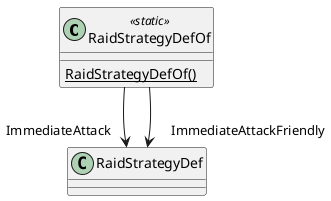 @startuml
class RaidStrategyDefOf <<static>> {
    {static} RaidStrategyDefOf()
}
RaidStrategyDefOf --> "ImmediateAttack" RaidStrategyDef
RaidStrategyDefOf --> "ImmediateAttackFriendly" RaidStrategyDef
@enduml

